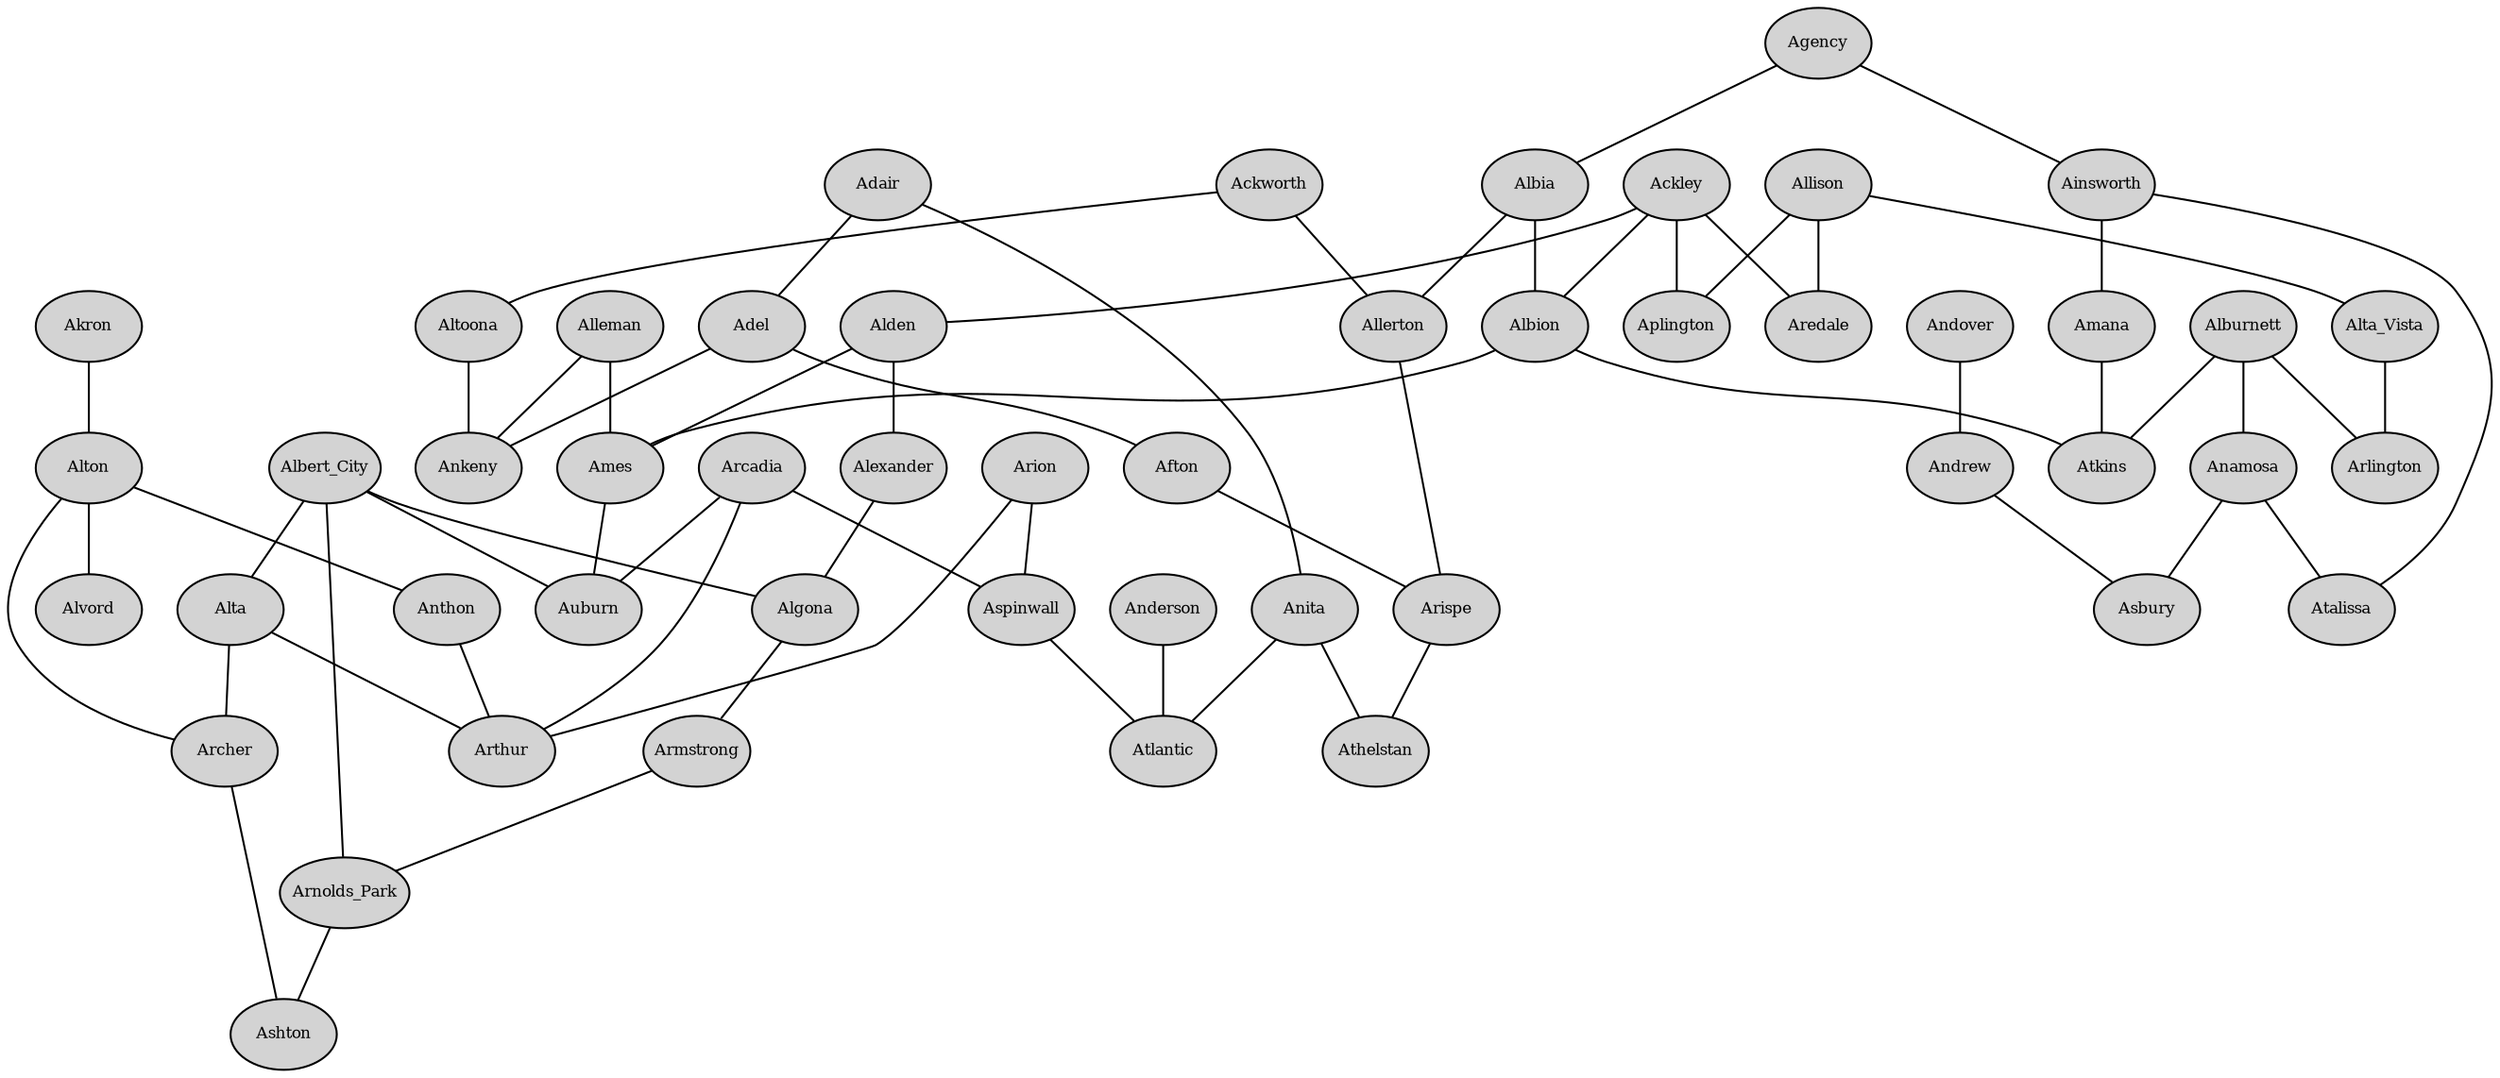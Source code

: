 graph geometric_spanner_greedy_spanner {
outputorder=edgesfirst;
node[fontsize=8, style=filled, margin="0.05,0.03"];
Ackley [pos="212.758,-465.261!"];
Ackworth [pos="206.835,-467.364!"];
Adair [pos="207.501,-473.215!"];
Adel [pos="208.072,-470.087!"];
Afton [pos="205.137,-470.99!"];
Agency [pos="204.975,-461.534!"];
Ainsworth [pos="206.445,-457.762!"];
Akron [pos="214.144,-482.797!"];
Albert_City [pos="213.91,-474.743!"];
Albia [pos="205.133,-464.029!"];
Albion [pos="210.562,-464.943!"];
Alburnett [pos="210.742,-458.093!"];
Alden [pos="212.601,-466.88!"];
Alexander [pos="214.029,-467.383!"];
Algona [pos="215.35,-471.165!"];
Alleman [pos="209.1,-468.058!"];
Allerton [pos="203.532,-466.826!"];
Allison [pos="213.764,-463.976!"];
Alta [pos="213.368,-476.453!"];
Alta_Vista [pos="215.993,-462.086!"];
Alton [pos="214.937,-480.053!"];
Altoona [pos="208.221,-467.323!"];
Alvord [pos="216.711,-481.506!"];
Amana [pos="209,-459.354!"];
Ames [pos="210.174,-468.1!"];
Anamosa [pos="210.542,-456.426!"];
Anderson [pos="204.007,-478.021!"];
Andover [pos="209.896,-451.259!"];
Andrew [pos="210.768,-452.962!"];
Anita [pos="207.226,-473.824!"];
Ankeny [pos="208.649,-468.029!"];
Anthon [pos="211.942,-479.333!"];
Aplington [pos="212.921,-464.422!"];
Arcadia [pos="210.436,-475.231!"];
Archer [pos="215.576,-478.729!"];
Aredale [pos="214.165,-465.027!"];
Arion [pos="209.746,-477.318!"];
Arispe [pos="204.747,-471.096!"];
Arlington [pos="213.746,-458.356!"];
Armstrong [pos="216.98,-472.392!"];
Arnolds_Park [pos="216.864,-475.619!"];
Arthur [pos="211.674,-476.738!"];
Asbury [pos="212.572,-453.758!"];
Ashton [pos="216.557,-478.956!"];
Aspinwall [pos="209.56,-475.678!"];
Atalissa [pos="207.856,-455.83!"];
Athelstan [pos="202.861,-472.711!"];
Atkins [pos="209.985,-459.311!"];
Atlantic [pos="207.018,-475.069!"];
Auburn [pos="211.257,-474.389!"];
Afton -- Arispe
Alleman -- Ankeny
Adair -- Anita
Altoona -- Ankeny
Ackley -- Aplington
Allison -- Aplington
Arcadia -- Aspinwall
Amana -- Atkins
Archer -- Ashton
Alleman -- Ames
Allison -- Aredale
Arcadia -- Auburn
Anita -- Atlantic
Ackworth -- Altoona
Ackley -- Aredale
Alburnett -- Atkins
Alton -- Archer
Alden -- Alexander
Ackley -- Alden
Arion -- Aspinwall
Alburnett -- Anamosa
Alta -- Arthur
Albert_City -- Alta
Andover -- Andrew
Arcadia -- Arthur
Andrew -- Asbury
Arion -- Arthur
Algona -- Armstrong
Adel -- Ankeny
Ackley -- Albion
Alton -- Alvord
Ainsworth -- Atalissa
Arispe -- Athelstan
Agency -- Albia
Anthon -- Arthur
Aspinwall -- Atlantic
Albert_City -- Auburn
Alden -- Ames
Anamosa -- Atalissa
Akron -- Alton
Allison -- Alta_Vista
Ainsworth -- Amana
Alburnett -- Arlington
Adel -- Afton
Alton -- Anthon
Albert_City -- Arnolds_Park
Alta -- Archer
Adair -- Adel
Albion -- Ames
Albia -- Allerton
Armstrong -- Arnolds_Park
Ackworth -- Allerton
Arnolds_Park -- Ashton
Anamosa -- Asbury
Albert_City -- Algona
Alexander -- Algona
Agency -- Ainsworth
Anderson -- Atlantic
Alta_Vista -- Arlington
Allerton -- Arispe
Anita -- Athelstan
Albia -- Albion
Albion -- Atkins
Ames -- Auburn
}
